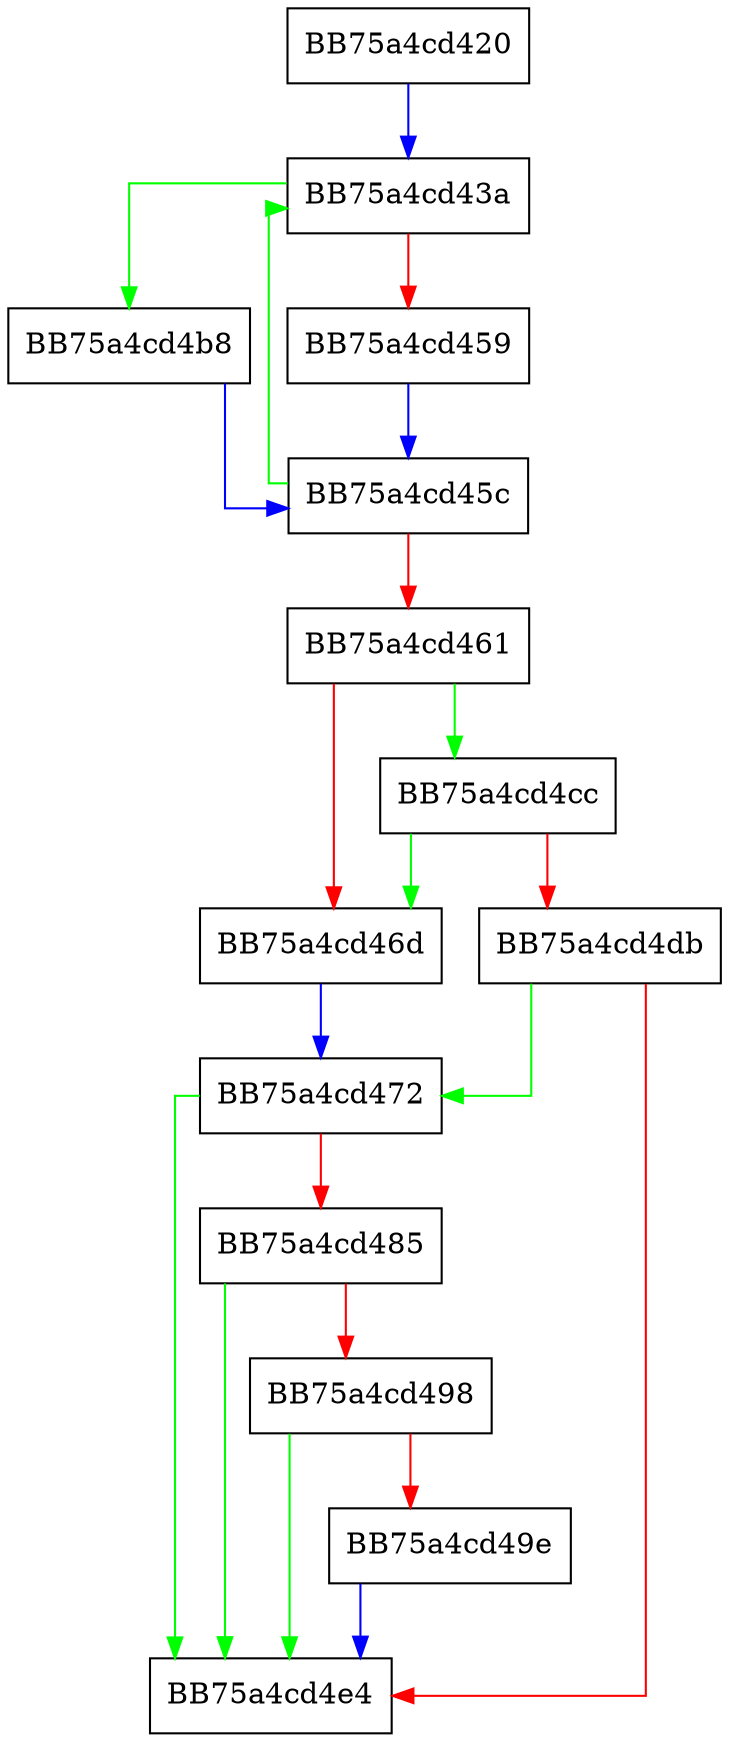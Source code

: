 digraph GetAttributePriority {
  node [shape="box"];
  graph [splines=ortho];
  BB75a4cd420 -> BB75a4cd43a [color="blue"];
  BB75a4cd43a -> BB75a4cd4b8 [color="green"];
  BB75a4cd43a -> BB75a4cd459 [color="red"];
  BB75a4cd459 -> BB75a4cd45c [color="blue"];
  BB75a4cd45c -> BB75a4cd43a [color="green"];
  BB75a4cd45c -> BB75a4cd461 [color="red"];
  BB75a4cd461 -> BB75a4cd4cc [color="green"];
  BB75a4cd461 -> BB75a4cd46d [color="red"];
  BB75a4cd46d -> BB75a4cd472 [color="blue"];
  BB75a4cd472 -> BB75a4cd4e4 [color="green"];
  BB75a4cd472 -> BB75a4cd485 [color="red"];
  BB75a4cd485 -> BB75a4cd4e4 [color="green"];
  BB75a4cd485 -> BB75a4cd498 [color="red"];
  BB75a4cd498 -> BB75a4cd4e4 [color="green"];
  BB75a4cd498 -> BB75a4cd49e [color="red"];
  BB75a4cd49e -> BB75a4cd4e4 [color="blue"];
  BB75a4cd4b8 -> BB75a4cd45c [color="blue"];
  BB75a4cd4cc -> BB75a4cd46d [color="green"];
  BB75a4cd4cc -> BB75a4cd4db [color="red"];
  BB75a4cd4db -> BB75a4cd472 [color="green"];
  BB75a4cd4db -> BB75a4cd4e4 [color="red"];
}